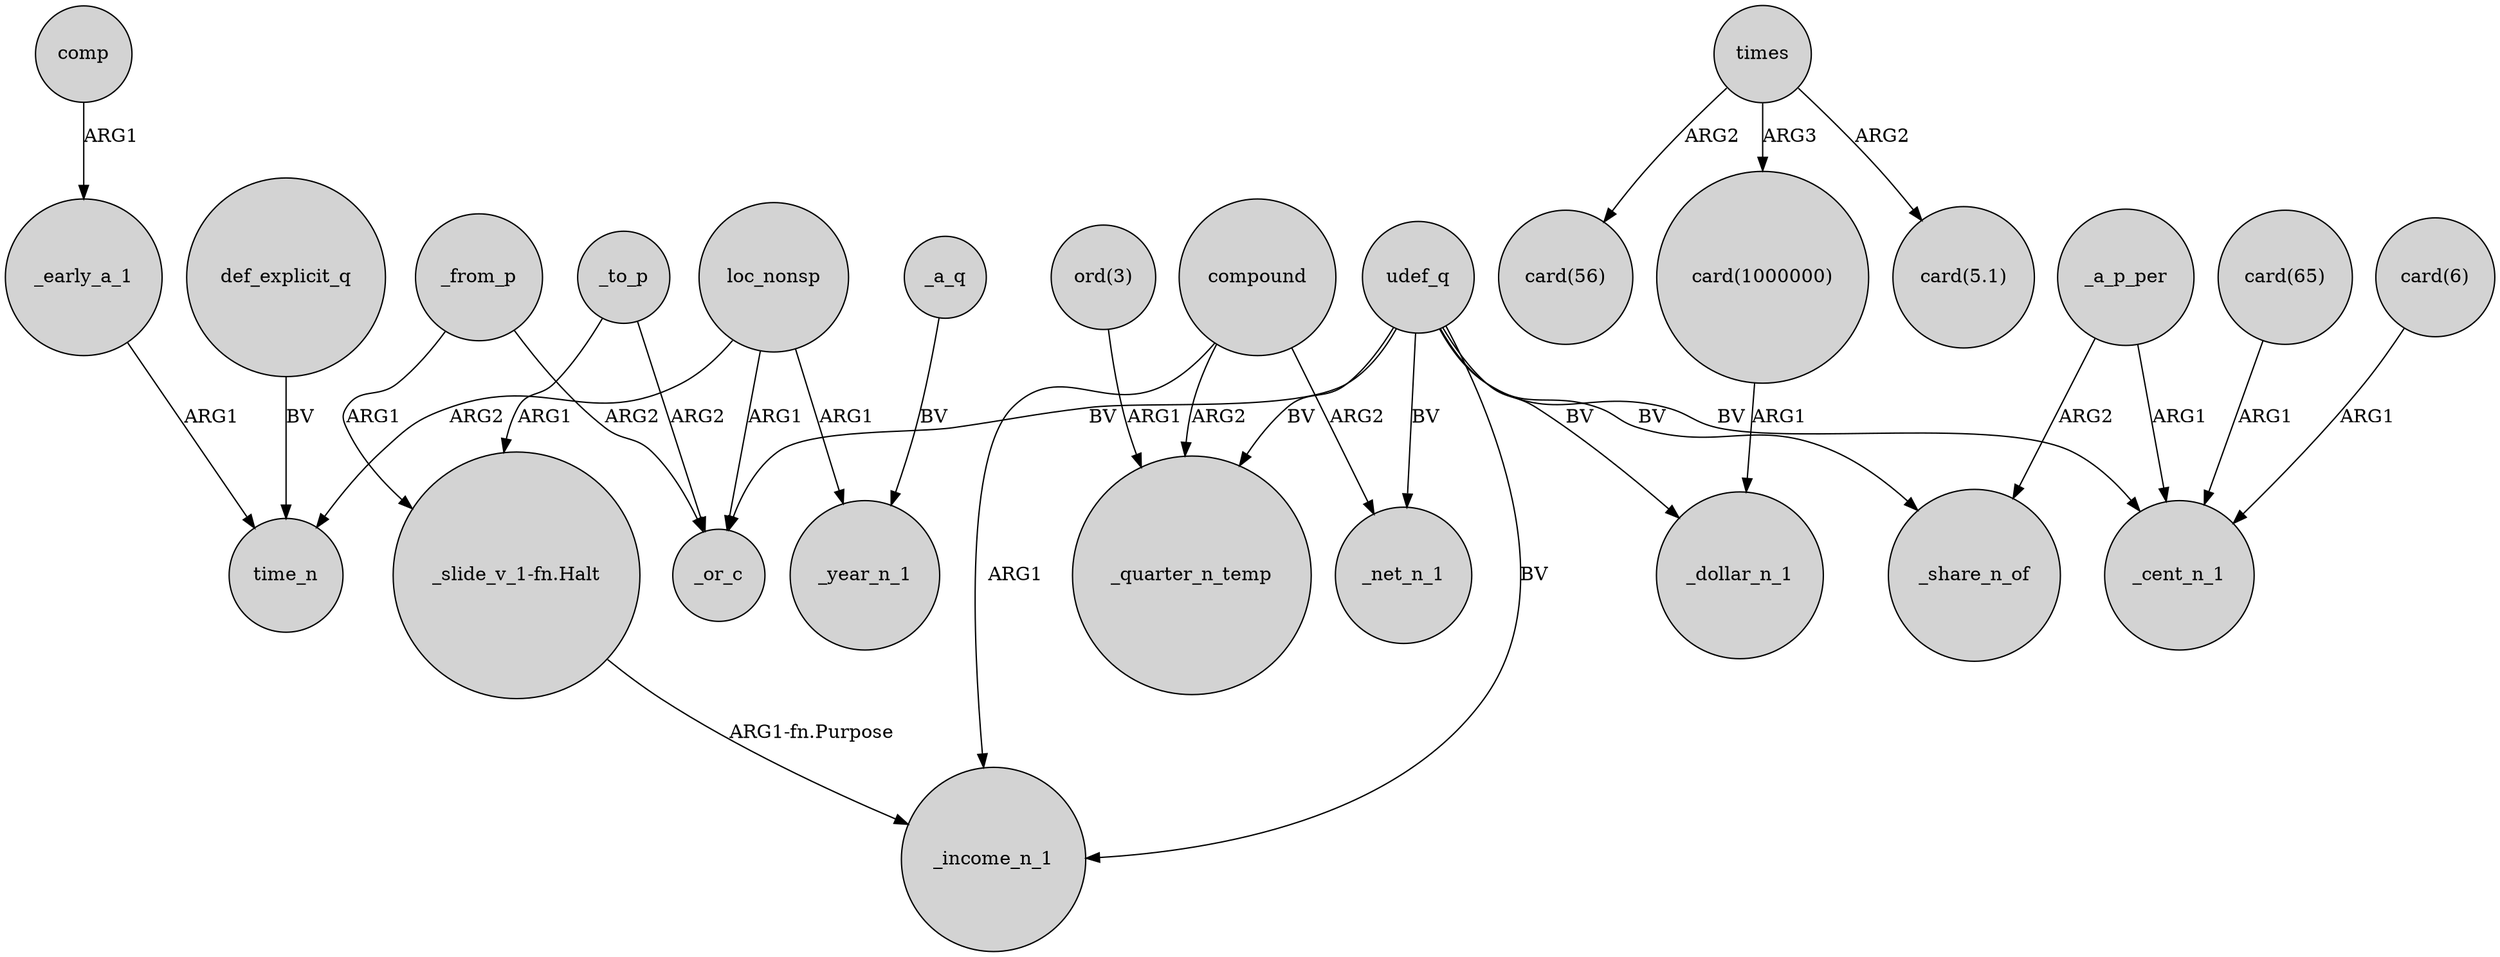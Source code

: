 digraph {
	node [shape=circle style=filled]
	_early_a_1 -> time_n [label=ARG1]
	"card(65)" -> _cent_n_1 [label=ARG1]
	_to_p -> _or_c [label=ARG2]
	compound -> _net_n_1 [label=ARG2]
	"ord(3)" -> _quarter_n_temp [label=ARG1]
	_a_p_per -> _cent_n_1 [label=ARG1]
	udef_q -> _income_n_1 [label=BV]
	loc_nonsp -> _year_n_1 [label=ARG1]
	times -> "card(1000000)" [label=ARG3]
	comp -> _early_a_1 [label=ARG1]
	_a_q -> _year_n_1 [label=BV]
	udef_q -> _cent_n_1 [label=BV]
	"card(6)" -> _cent_n_1 [label=ARG1]
	udef_q -> _or_c [label=BV]
	compound -> _income_n_1 [label=ARG1]
	compound -> _quarter_n_temp [label=ARG2]
	_a_p_per -> _share_n_of [label=ARG2]
	times -> "card(56)" [label=ARG2]
	udef_q -> _share_n_of [label=BV]
	udef_q -> _net_n_1 [label=BV]
	udef_q -> _dollar_n_1 [label=BV]
	"card(1000000)" -> _dollar_n_1 [label=ARG1]
	_from_p -> _or_c [label=ARG2]
	loc_nonsp -> _or_c [label=ARG1]
	_from_p -> "_slide_v_1-fn.Halt" [label=ARG1]
	udef_q -> _quarter_n_temp [label=BV]
	def_explicit_q -> time_n [label=BV]
	loc_nonsp -> time_n [label=ARG2]
	times -> "card(5.1)" [label=ARG2]
	"_slide_v_1-fn.Halt" -> _income_n_1 [label="ARG1-fn.Purpose"]
	_to_p -> "_slide_v_1-fn.Halt" [label=ARG1]
}
